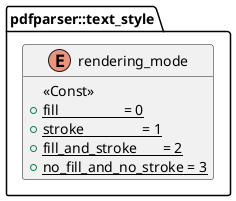 @startuml text_style
hide empty members
namespace pdfparser::text_style {
enum rendering_mode {
	<<Const>>
	+{static} fill                  = 0
	+{static} stroke                = 1
	+{static} fill_and_stroke       = 2
	+{static} no_fill_and_no_stroke = 3
}
}
@enduml
